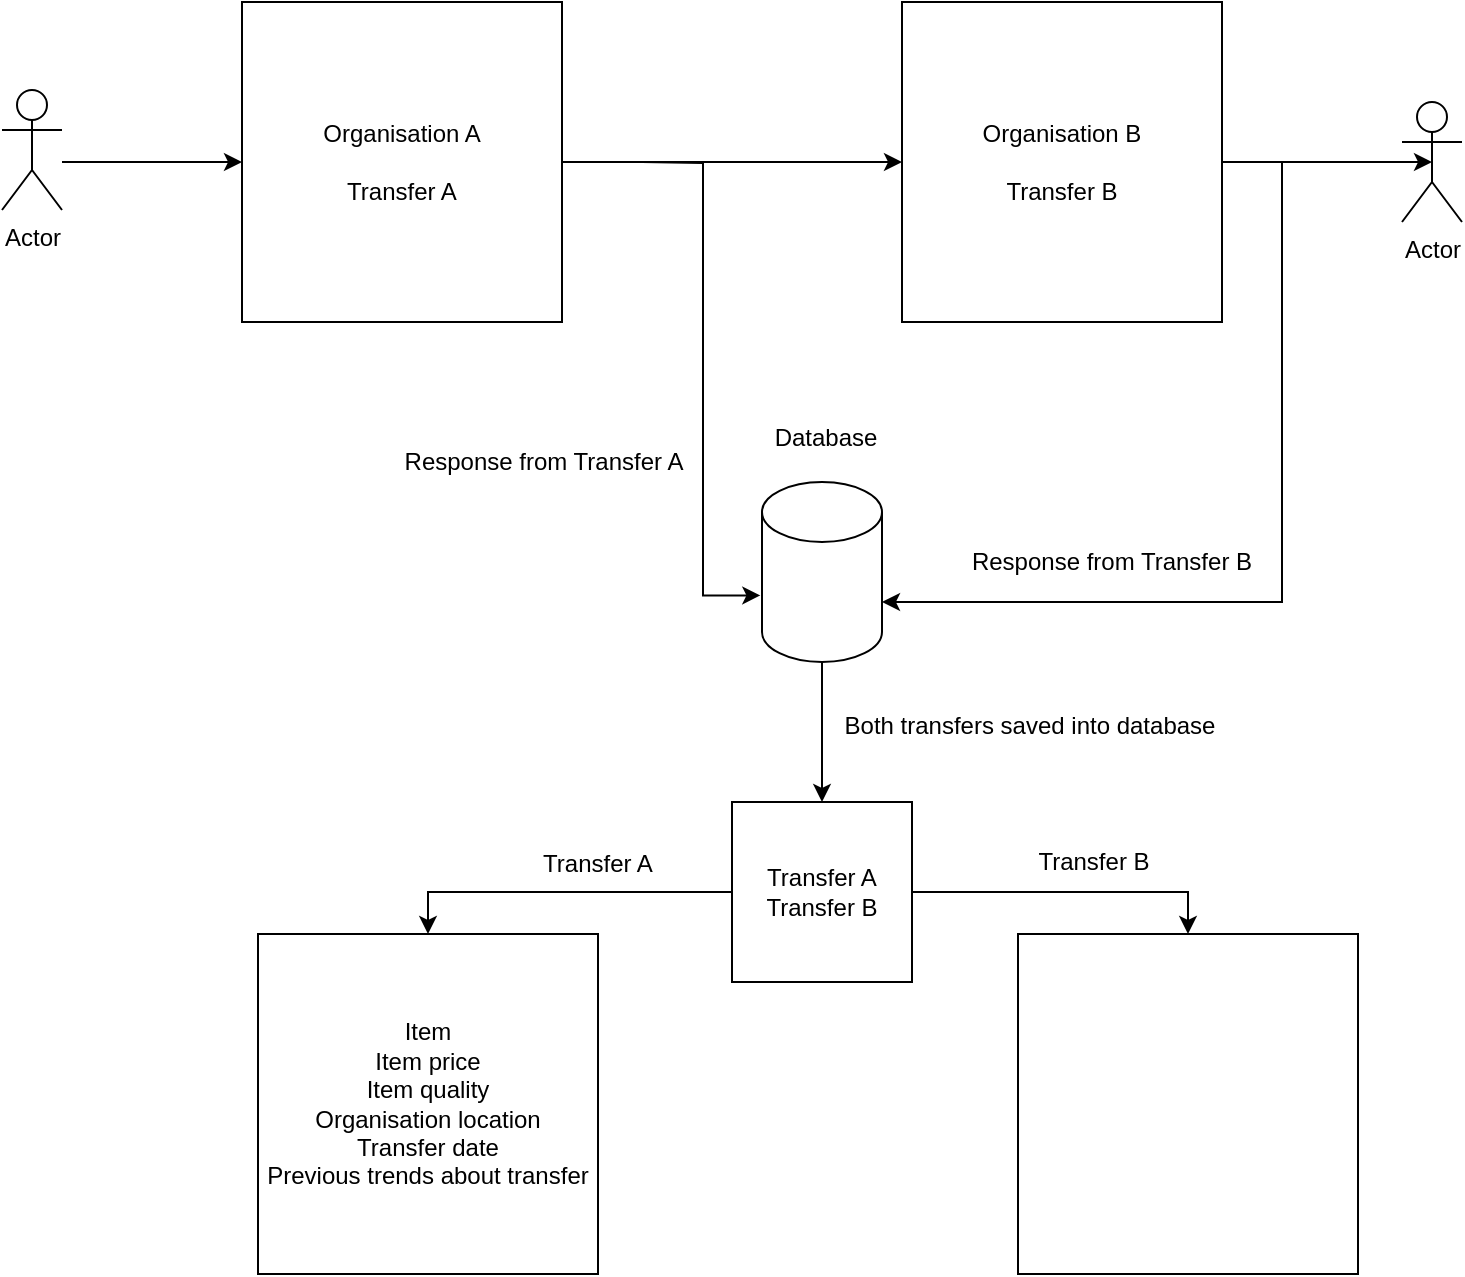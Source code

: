 <mxfile version="24.7.17">
  <diagram name="Page-1" id="PsBouy4twGerNrLi3seG">
    <mxGraphModel dx="977" dy="735" grid="1" gridSize="10" guides="1" tooltips="1" connect="1" arrows="1" fold="1" page="1" pageScale="1" pageWidth="1100" pageHeight="850" math="0" shadow="0">
      <root>
        <mxCell id="0" />
        <mxCell id="1" parent="0" />
        <mxCell id="-mQrAQv0_VykPl07y364-8" style="edgeStyle=orthogonalEdgeStyle;rounded=0;orthogonalLoop=1;jettySize=auto;html=1;entryX=0;entryY=0.5;entryDx=0;entryDy=0;" edge="1" parent="1" source="-mQrAQv0_VykPl07y364-1" target="-mQrAQv0_VykPl07y364-2">
          <mxGeometry relative="1" as="geometry">
            <Array as="points">
              <mxPoint x="142" y="134" />
              <mxPoint x="142" y="134" />
            </Array>
          </mxGeometry>
        </mxCell>
        <mxCell id="-mQrAQv0_VykPl07y364-1" value="Actor" style="shape=umlActor;verticalLabelPosition=bottom;verticalAlign=top;html=1;outlineConnect=0;" vertex="1" parent="1">
          <mxGeometry x="92" y="98" width="30" height="60" as="geometry" />
        </mxCell>
        <mxCell id="-mQrAQv0_VykPl07y364-10" style="edgeStyle=orthogonalEdgeStyle;rounded=0;orthogonalLoop=1;jettySize=auto;html=1;exitX=1;exitY=0.5;exitDx=0;exitDy=0;entryX=0;entryY=0.5;entryDx=0;entryDy=0;" edge="1" parent="1" source="-mQrAQv0_VykPl07y364-2" target="-mQrAQv0_VykPl07y364-3">
          <mxGeometry relative="1" as="geometry" />
        </mxCell>
        <mxCell id="-mQrAQv0_VykPl07y364-2" value="Organisation A&lt;div&gt;&lt;br&gt;&lt;/div&gt;&lt;div&gt;Transfer A&lt;/div&gt;" style="whiteSpace=wrap;html=1;aspect=fixed;" vertex="1" parent="1">
          <mxGeometry x="212" y="54" width="160" height="160" as="geometry" />
        </mxCell>
        <mxCell id="-mQrAQv0_VykPl07y364-3" value="Organisation B&lt;div&gt;&lt;br&gt;&lt;/div&gt;&lt;div&gt;Transfer B&lt;/div&gt;" style="whiteSpace=wrap;html=1;aspect=fixed;" vertex="1" parent="1">
          <mxGeometry x="542" y="54" width="160" height="160" as="geometry" />
        </mxCell>
        <mxCell id="-mQrAQv0_VykPl07y364-14" style="edgeStyle=orthogonalEdgeStyle;rounded=0;orthogonalLoop=1;jettySize=auto;html=1;exitX=0;exitY=0;exitDx=0;exitDy=60;exitPerimeter=0;entryX=-0.014;entryY=0.63;entryDx=0;entryDy=0;entryPerimeter=0;" edge="1" parent="1" target="-mQrAQv0_VykPl07y364-4">
          <mxGeometry relative="1" as="geometry">
            <mxPoint x="412" y="134.0" as="sourcePoint" />
          </mxGeometry>
        </mxCell>
        <mxCell id="-mQrAQv0_VykPl07y364-18" style="edgeStyle=orthogonalEdgeStyle;rounded=0;orthogonalLoop=1;jettySize=auto;html=1;exitX=1;exitY=0;exitDx=0;exitDy=60;exitPerimeter=0;entryX=1;entryY=0;entryDx=0;entryDy=60;entryPerimeter=0;" edge="1" parent="1" target="-mQrAQv0_VykPl07y364-4">
          <mxGeometry relative="1" as="geometry">
            <mxPoint x="732" y="134" as="sourcePoint" />
            <Array as="points">
              <mxPoint x="732" y="354" />
            </Array>
          </mxGeometry>
        </mxCell>
        <mxCell id="-mQrAQv0_VykPl07y364-21" style="edgeStyle=orthogonalEdgeStyle;rounded=0;orthogonalLoop=1;jettySize=auto;html=1;exitX=0.5;exitY=1;exitDx=0;exitDy=0;exitPerimeter=0;entryX=0.5;entryY=0;entryDx=0;entryDy=0;" edge="1" parent="1" source="-mQrAQv0_VykPl07y364-4" target="-mQrAQv0_VykPl07y364-26">
          <mxGeometry relative="1" as="geometry">
            <mxPoint x="502" y="474" as="targetPoint" />
          </mxGeometry>
        </mxCell>
        <mxCell id="-mQrAQv0_VykPl07y364-4" value="" style="shape=cylinder3;whiteSpace=wrap;html=1;boundedLbl=1;backgroundOutline=1;size=15;" vertex="1" parent="1">
          <mxGeometry x="472" y="294" width="60" height="90" as="geometry" />
        </mxCell>
        <mxCell id="-mQrAQv0_VykPl07y364-16" value="Actor" style="shape=umlActor;verticalLabelPosition=bottom;verticalAlign=top;html=1;outlineConnect=0;" vertex="1" parent="1">
          <mxGeometry x="792" y="104" width="30" height="60" as="geometry" />
        </mxCell>
        <mxCell id="-mQrAQv0_VykPl07y364-17" style="edgeStyle=orthogonalEdgeStyle;rounded=0;orthogonalLoop=1;jettySize=auto;html=1;exitX=1;exitY=0.5;exitDx=0;exitDy=0;entryX=0.5;entryY=0.5;entryDx=0;entryDy=0;entryPerimeter=0;" edge="1" parent="1" source="-mQrAQv0_VykPl07y364-3" target="-mQrAQv0_VykPl07y364-16">
          <mxGeometry relative="1" as="geometry" />
        </mxCell>
        <mxCell id="-mQrAQv0_VykPl07y364-22" value="Response from Transfer A" style="text;html=1;align=center;verticalAlign=middle;whiteSpace=wrap;rounded=0;" vertex="1" parent="1">
          <mxGeometry x="288" y="264" width="150" height="40" as="geometry" />
        </mxCell>
        <mxCell id="-mQrAQv0_VykPl07y364-23" value="Response from Transfer B" style="text;html=1;align=center;verticalAlign=middle;whiteSpace=wrap;rounded=0;" vertex="1" parent="1">
          <mxGeometry x="572" y="314" width="150" height="40" as="geometry" />
        </mxCell>
        <mxCell id="-mQrAQv0_VykPl07y364-24" value="Both transfers saved into database" style="text;html=1;align=center;verticalAlign=middle;whiteSpace=wrap;rounded=0;" vertex="1" parent="1">
          <mxGeometry x="506" y="396" width="200" height="40" as="geometry" />
        </mxCell>
        <mxCell id="-mQrAQv0_VykPl07y364-25" value="Database" style="text;html=1;align=center;verticalAlign=middle;whiteSpace=wrap;rounded=0;" vertex="1" parent="1">
          <mxGeometry x="469" y="252" width="70" height="40" as="geometry" />
        </mxCell>
        <mxCell id="-mQrAQv0_VykPl07y364-29" style="edgeStyle=orthogonalEdgeStyle;rounded=0;orthogonalLoop=1;jettySize=auto;html=1;exitX=0;exitY=0.5;exitDx=0;exitDy=0;entryX=0.5;entryY=0;entryDx=0;entryDy=0;" edge="1" parent="1" source="-mQrAQv0_VykPl07y364-26" target="-mQrAQv0_VykPl07y364-27">
          <mxGeometry relative="1" as="geometry" />
        </mxCell>
        <mxCell id="-mQrAQv0_VykPl07y364-31" style="edgeStyle=orthogonalEdgeStyle;rounded=0;orthogonalLoop=1;jettySize=auto;html=1;exitX=1;exitY=0.5;exitDx=0;exitDy=0;entryX=0.5;entryY=0;entryDx=0;entryDy=0;" edge="1" parent="1" source="-mQrAQv0_VykPl07y364-26" target="-mQrAQv0_VykPl07y364-28">
          <mxGeometry relative="1" as="geometry" />
        </mxCell>
        <mxCell id="-mQrAQv0_VykPl07y364-26" value="Transfer A&lt;div&gt;Transfer B&lt;/div&gt;" style="whiteSpace=wrap;html=1;aspect=fixed;" vertex="1" parent="1">
          <mxGeometry x="457" y="454" width="90" height="90" as="geometry" />
        </mxCell>
        <mxCell id="-mQrAQv0_VykPl07y364-27" value="Item&lt;div&gt;Item price&lt;/div&gt;&lt;div&gt;Item quality&lt;/div&gt;&lt;div&gt;Organisation location&lt;/div&gt;&lt;div&gt;Transfer date&lt;/div&gt;&lt;div&gt;Previous trends about transfer&lt;/div&gt;" style="whiteSpace=wrap;html=1;aspect=fixed;" vertex="1" parent="1">
          <mxGeometry x="220" y="520" width="170" height="170" as="geometry" />
        </mxCell>
        <mxCell id="-mQrAQv0_VykPl07y364-28" value="" style="whiteSpace=wrap;html=1;aspect=fixed;" vertex="1" parent="1">
          <mxGeometry x="600" y="520" width="170" height="170" as="geometry" />
        </mxCell>
        <mxCell id="-mQrAQv0_VykPl07y364-30" value="Transfer A" style="text;html=1;align=center;verticalAlign=middle;whiteSpace=wrap;rounded=0;" vertex="1" parent="1">
          <mxGeometry x="360" y="470" width="60" height="30" as="geometry" />
        </mxCell>
        <mxCell id="-mQrAQv0_VykPl07y364-32" value="Transfer B" style="text;html=1;align=center;verticalAlign=middle;whiteSpace=wrap;rounded=0;" vertex="1" parent="1">
          <mxGeometry x="608" y="469" width="60" height="30" as="geometry" />
        </mxCell>
      </root>
    </mxGraphModel>
  </diagram>
</mxfile>
